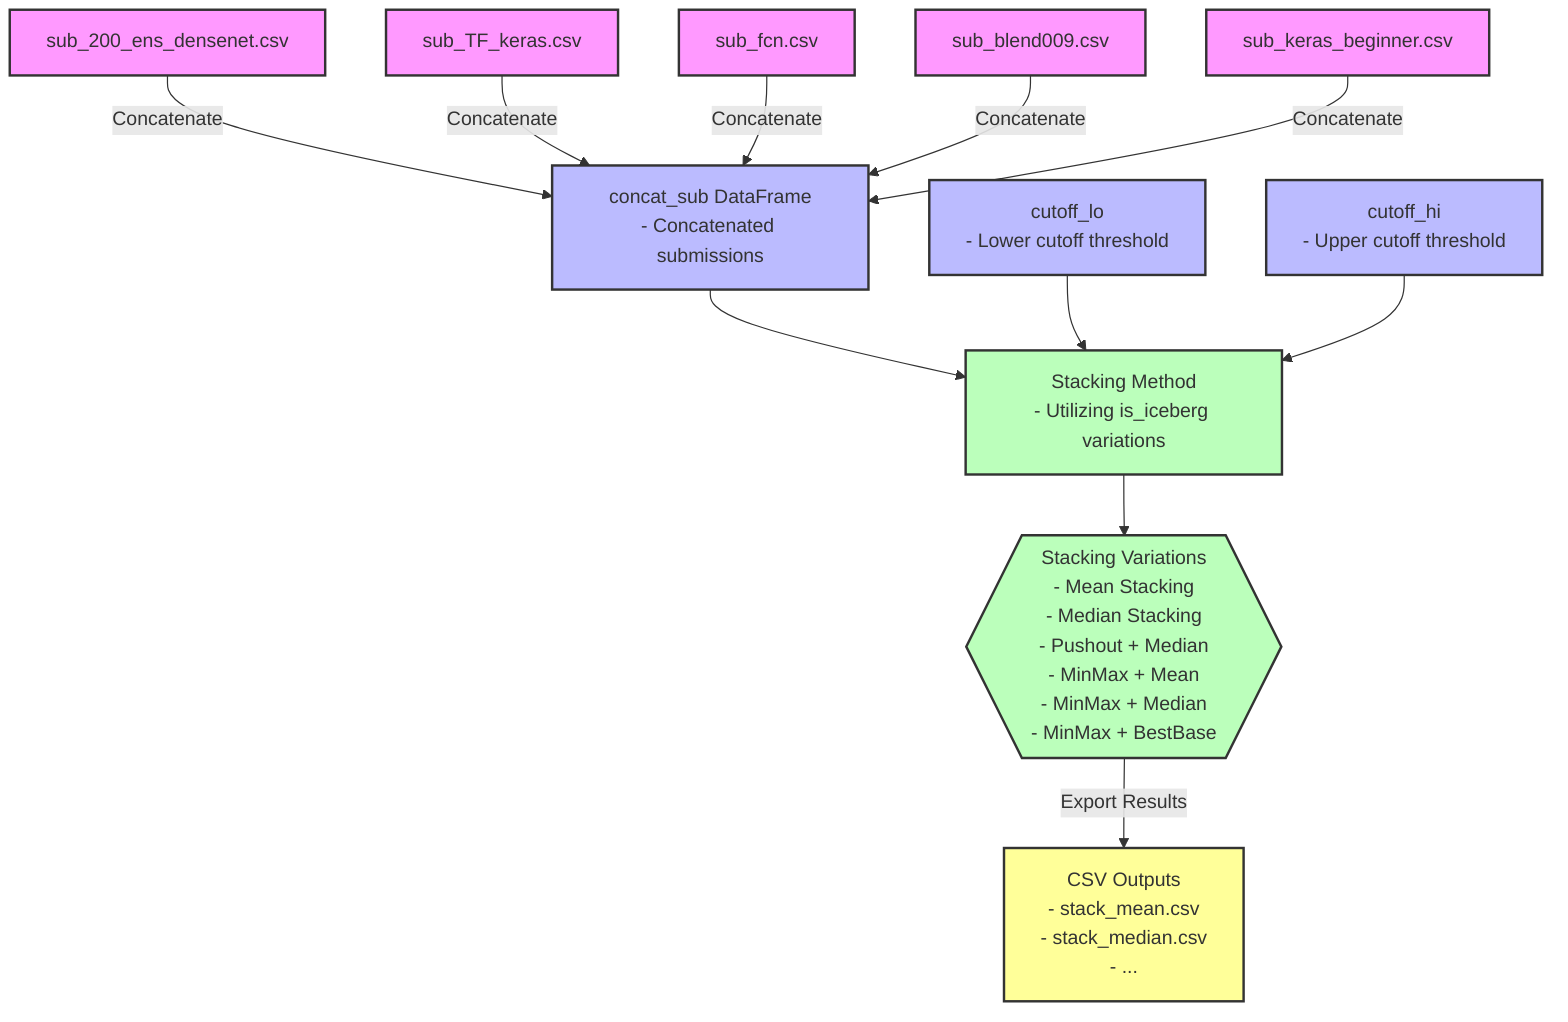 flowchart TD

%% Data Source Nodes
sub_200_ens_densenet["sub_200_ens_densenet.csv"]:::data_source
sub_TF_keras["sub_TF_keras.csv"]:::data_source
sub_fcn["sub_fcn.csv"]:::data_source
sub_blend009["sub_blend009.csv"]:::data_source
sub_keras_beginner["sub_keras_beginner.csv"]:::data_source

%% Data Processing Nodes
concat_sub["concat_sub DataFrame
- Concatenated submissions"]:::data_var
cutoff_lo["cutoff_lo
- Lower cutoff threshold"]:::data_var
cutoff_hi["cutoff_hi
- Upper cutoff threshold"]:::data_var

%% Model Nodes
stacking_method["Stacking Method
- Utilizing is_iceberg variations"]:::model
stacking_variations{{"Stacking Variations
- Mean Stacking
- Median Stacking
- Pushout + Median
- MinMax + Mean
- MinMax + Median
- MinMax + BestBase"}}:::model

%% Output Nodes
csv_files["CSV Outputs
- stack_mean.csv
- stack_median.csv
- ..."]:::output

%% Styles
classDef data_source fill:#f9f,stroke:#333,stroke-width:2px;
classDef data_var fill:#bbf,stroke:#333,stroke-width:2px;
classDef model fill:#bfb,stroke:#333,stroke-width:2px;
classDef output fill:#ff9,stroke:#333,stroke-width:2px;

%% Data Source to Processing Flow
sub_200_ens_densenet -->|Concatenate| concat_sub
sub_TF_keras -->|Concatenate| concat_sub
sub_fcn -->|Concatenate| concat_sub
sub_blend009 -->|Concatenate| concat_sub
sub_keras_beginner -->|Concatenate| concat_sub

%% Processing to Model Flow
concat_sub --> stacking_method
cutoff_lo --> stacking_method
cutoff_hi --> stacking_method

%% Model to Output Flow
stacking_method --> stacking_variations
stacking_variations -->|Export Results| csv_files
